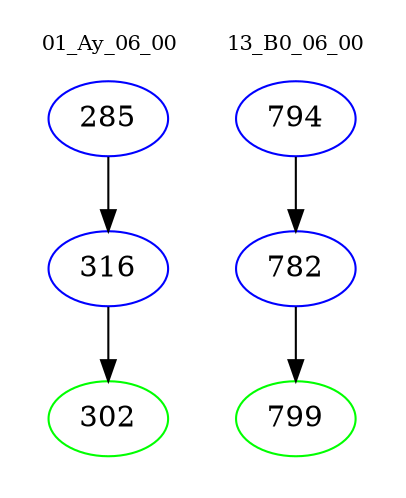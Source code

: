 digraph{
subgraph cluster_0 {
color = white
label = "01_Ay_06_00";
fontsize=10;
T0_285 [label="285", color="blue"]
T0_285 -> T0_316 [color="black"]
T0_316 [label="316", color="blue"]
T0_316 -> T0_302 [color="black"]
T0_302 [label="302", color="green"]
}
subgraph cluster_1 {
color = white
label = "13_B0_06_00";
fontsize=10;
T1_794 [label="794", color="blue"]
T1_794 -> T1_782 [color="black"]
T1_782 [label="782", color="blue"]
T1_782 -> T1_799 [color="black"]
T1_799 [label="799", color="green"]
}
}
